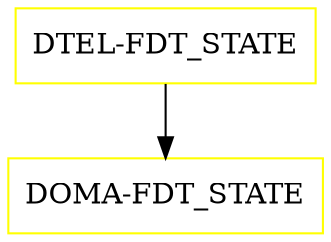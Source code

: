digraph G {
  "DTEL-FDT_STATE" [shape=box,color=yellow];
  "DOMA-FDT_STATE" [shape=box,color=yellow,URL="./DOMA_FDT_STATE.html"];
  "DTEL-FDT_STATE" -> "DOMA-FDT_STATE";
}
